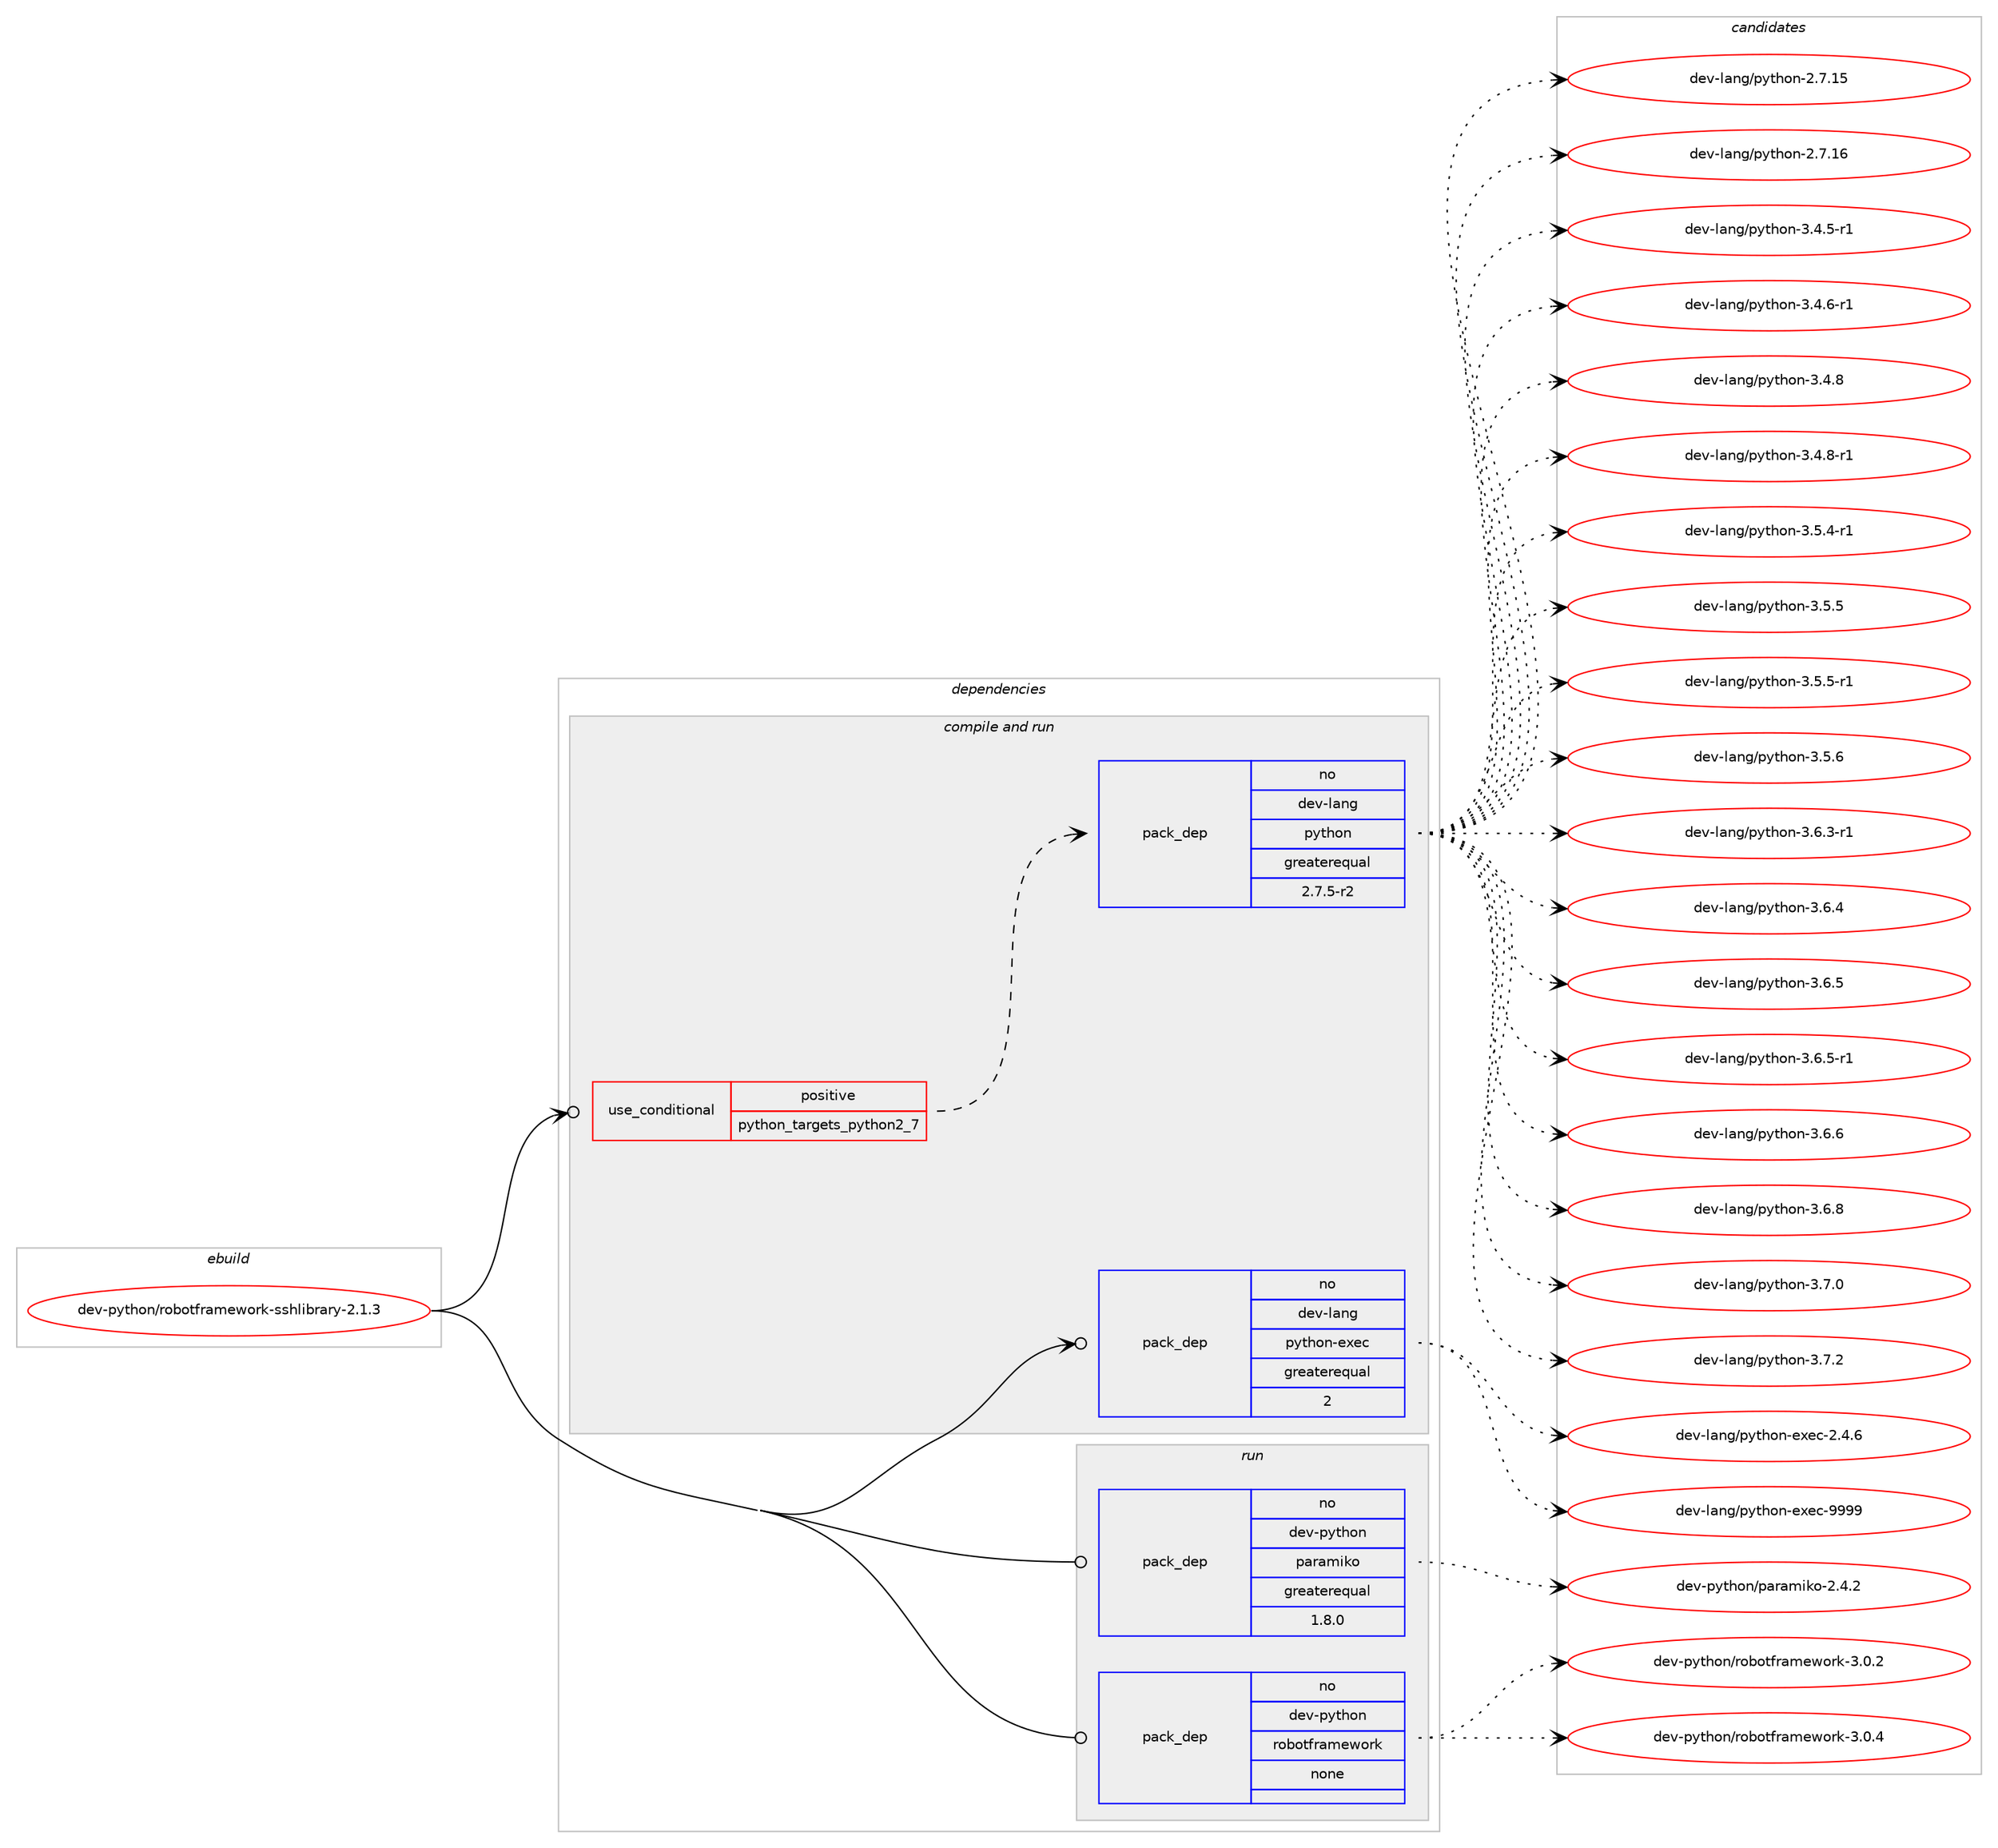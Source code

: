 digraph prolog {

# *************
# Graph options
# *************

newrank=true;
concentrate=true;
compound=true;
graph [rankdir=LR,fontname=Helvetica,fontsize=10,ranksep=1.5];#, ranksep=2.5, nodesep=0.2];
edge  [arrowhead=vee];
node  [fontname=Helvetica,fontsize=10];

# **********
# The ebuild
# **********

subgraph cluster_leftcol {
color=gray;
rank=same;
label=<<i>ebuild</i>>;
id [label="dev-python/robotframework-sshlibrary-2.1.3", color=red, width=4, href="../dev-python/robotframework-sshlibrary-2.1.3.svg"];
}

# ****************
# The dependencies
# ****************

subgraph cluster_midcol {
color=gray;
label=<<i>dependencies</i>>;
subgraph cluster_compile {
fillcolor="#eeeeee";
style=filled;
label=<<i>compile</i>>;
}
subgraph cluster_compileandrun {
fillcolor="#eeeeee";
style=filled;
label=<<i>compile and run</i>>;
subgraph cond383982 {
dependency1439464 [label=<<TABLE BORDER="0" CELLBORDER="1" CELLSPACING="0" CELLPADDING="4"><TR><TD ROWSPAN="3" CELLPADDING="10">use_conditional</TD></TR><TR><TD>positive</TD></TR><TR><TD>python_targets_python2_7</TD></TR></TABLE>>, shape=none, color=red];
subgraph pack1032120 {
dependency1439465 [label=<<TABLE BORDER="0" CELLBORDER="1" CELLSPACING="0" CELLPADDING="4" WIDTH="220"><TR><TD ROWSPAN="6" CELLPADDING="30">pack_dep</TD></TR><TR><TD WIDTH="110">no</TD></TR><TR><TD>dev-lang</TD></TR><TR><TD>python</TD></TR><TR><TD>greaterequal</TD></TR><TR><TD>2.7.5-r2</TD></TR></TABLE>>, shape=none, color=blue];
}
dependency1439464:e -> dependency1439465:w [weight=20,style="dashed",arrowhead="vee"];
}
id:e -> dependency1439464:w [weight=20,style="solid",arrowhead="odotvee"];
subgraph pack1032121 {
dependency1439466 [label=<<TABLE BORDER="0" CELLBORDER="1" CELLSPACING="0" CELLPADDING="4" WIDTH="220"><TR><TD ROWSPAN="6" CELLPADDING="30">pack_dep</TD></TR><TR><TD WIDTH="110">no</TD></TR><TR><TD>dev-lang</TD></TR><TR><TD>python-exec</TD></TR><TR><TD>greaterequal</TD></TR><TR><TD>2</TD></TR></TABLE>>, shape=none, color=blue];
}
id:e -> dependency1439466:w [weight=20,style="solid",arrowhead="odotvee"];
}
subgraph cluster_run {
fillcolor="#eeeeee";
style=filled;
label=<<i>run</i>>;
subgraph pack1032122 {
dependency1439467 [label=<<TABLE BORDER="0" CELLBORDER="1" CELLSPACING="0" CELLPADDING="4" WIDTH="220"><TR><TD ROWSPAN="6" CELLPADDING="30">pack_dep</TD></TR><TR><TD WIDTH="110">no</TD></TR><TR><TD>dev-python</TD></TR><TR><TD>paramiko</TD></TR><TR><TD>greaterequal</TD></TR><TR><TD>1.8.0</TD></TR></TABLE>>, shape=none, color=blue];
}
id:e -> dependency1439467:w [weight=20,style="solid",arrowhead="odot"];
subgraph pack1032123 {
dependency1439468 [label=<<TABLE BORDER="0" CELLBORDER="1" CELLSPACING="0" CELLPADDING="4" WIDTH="220"><TR><TD ROWSPAN="6" CELLPADDING="30">pack_dep</TD></TR><TR><TD WIDTH="110">no</TD></TR><TR><TD>dev-python</TD></TR><TR><TD>robotframework</TD></TR><TR><TD>none</TD></TR><TR><TD></TD></TR></TABLE>>, shape=none, color=blue];
}
id:e -> dependency1439468:w [weight=20,style="solid",arrowhead="odot"];
}
}

# **************
# The candidates
# **************

subgraph cluster_choices {
rank=same;
color=gray;
label=<<i>candidates</i>>;

subgraph choice1032120 {
color=black;
nodesep=1;
choice10010111845108971101034711212111610411111045504655464953 [label="dev-lang/python-2.7.15", color=red, width=4,href="../dev-lang/python-2.7.15.svg"];
choice10010111845108971101034711212111610411111045504655464954 [label="dev-lang/python-2.7.16", color=red, width=4,href="../dev-lang/python-2.7.16.svg"];
choice1001011184510897110103471121211161041111104551465246534511449 [label="dev-lang/python-3.4.5-r1", color=red, width=4,href="../dev-lang/python-3.4.5-r1.svg"];
choice1001011184510897110103471121211161041111104551465246544511449 [label="dev-lang/python-3.4.6-r1", color=red, width=4,href="../dev-lang/python-3.4.6-r1.svg"];
choice100101118451089711010347112121116104111110455146524656 [label="dev-lang/python-3.4.8", color=red, width=4,href="../dev-lang/python-3.4.8.svg"];
choice1001011184510897110103471121211161041111104551465246564511449 [label="dev-lang/python-3.4.8-r1", color=red, width=4,href="../dev-lang/python-3.4.8-r1.svg"];
choice1001011184510897110103471121211161041111104551465346524511449 [label="dev-lang/python-3.5.4-r1", color=red, width=4,href="../dev-lang/python-3.5.4-r1.svg"];
choice100101118451089711010347112121116104111110455146534653 [label="dev-lang/python-3.5.5", color=red, width=4,href="../dev-lang/python-3.5.5.svg"];
choice1001011184510897110103471121211161041111104551465346534511449 [label="dev-lang/python-3.5.5-r1", color=red, width=4,href="../dev-lang/python-3.5.5-r1.svg"];
choice100101118451089711010347112121116104111110455146534654 [label="dev-lang/python-3.5.6", color=red, width=4,href="../dev-lang/python-3.5.6.svg"];
choice1001011184510897110103471121211161041111104551465446514511449 [label="dev-lang/python-3.6.3-r1", color=red, width=4,href="../dev-lang/python-3.6.3-r1.svg"];
choice100101118451089711010347112121116104111110455146544652 [label="dev-lang/python-3.6.4", color=red, width=4,href="../dev-lang/python-3.6.4.svg"];
choice100101118451089711010347112121116104111110455146544653 [label="dev-lang/python-3.6.5", color=red, width=4,href="../dev-lang/python-3.6.5.svg"];
choice1001011184510897110103471121211161041111104551465446534511449 [label="dev-lang/python-3.6.5-r1", color=red, width=4,href="../dev-lang/python-3.6.5-r1.svg"];
choice100101118451089711010347112121116104111110455146544654 [label="dev-lang/python-3.6.6", color=red, width=4,href="../dev-lang/python-3.6.6.svg"];
choice100101118451089711010347112121116104111110455146544656 [label="dev-lang/python-3.6.8", color=red, width=4,href="../dev-lang/python-3.6.8.svg"];
choice100101118451089711010347112121116104111110455146554648 [label="dev-lang/python-3.7.0", color=red, width=4,href="../dev-lang/python-3.7.0.svg"];
choice100101118451089711010347112121116104111110455146554650 [label="dev-lang/python-3.7.2", color=red, width=4,href="../dev-lang/python-3.7.2.svg"];
dependency1439465:e -> choice10010111845108971101034711212111610411111045504655464953:w [style=dotted,weight="100"];
dependency1439465:e -> choice10010111845108971101034711212111610411111045504655464954:w [style=dotted,weight="100"];
dependency1439465:e -> choice1001011184510897110103471121211161041111104551465246534511449:w [style=dotted,weight="100"];
dependency1439465:e -> choice1001011184510897110103471121211161041111104551465246544511449:w [style=dotted,weight="100"];
dependency1439465:e -> choice100101118451089711010347112121116104111110455146524656:w [style=dotted,weight="100"];
dependency1439465:e -> choice1001011184510897110103471121211161041111104551465246564511449:w [style=dotted,weight="100"];
dependency1439465:e -> choice1001011184510897110103471121211161041111104551465346524511449:w [style=dotted,weight="100"];
dependency1439465:e -> choice100101118451089711010347112121116104111110455146534653:w [style=dotted,weight="100"];
dependency1439465:e -> choice1001011184510897110103471121211161041111104551465346534511449:w [style=dotted,weight="100"];
dependency1439465:e -> choice100101118451089711010347112121116104111110455146534654:w [style=dotted,weight="100"];
dependency1439465:e -> choice1001011184510897110103471121211161041111104551465446514511449:w [style=dotted,weight="100"];
dependency1439465:e -> choice100101118451089711010347112121116104111110455146544652:w [style=dotted,weight="100"];
dependency1439465:e -> choice100101118451089711010347112121116104111110455146544653:w [style=dotted,weight="100"];
dependency1439465:e -> choice1001011184510897110103471121211161041111104551465446534511449:w [style=dotted,weight="100"];
dependency1439465:e -> choice100101118451089711010347112121116104111110455146544654:w [style=dotted,weight="100"];
dependency1439465:e -> choice100101118451089711010347112121116104111110455146544656:w [style=dotted,weight="100"];
dependency1439465:e -> choice100101118451089711010347112121116104111110455146554648:w [style=dotted,weight="100"];
dependency1439465:e -> choice100101118451089711010347112121116104111110455146554650:w [style=dotted,weight="100"];
}
subgraph choice1032121 {
color=black;
nodesep=1;
choice1001011184510897110103471121211161041111104510112010199455046524654 [label="dev-lang/python-exec-2.4.6", color=red, width=4,href="../dev-lang/python-exec-2.4.6.svg"];
choice10010111845108971101034711212111610411111045101120101994557575757 [label="dev-lang/python-exec-9999", color=red, width=4,href="../dev-lang/python-exec-9999.svg"];
dependency1439466:e -> choice1001011184510897110103471121211161041111104510112010199455046524654:w [style=dotted,weight="100"];
dependency1439466:e -> choice10010111845108971101034711212111610411111045101120101994557575757:w [style=dotted,weight="100"];
}
subgraph choice1032122 {
color=black;
nodesep=1;
choice10010111845112121116104111110471129711497109105107111455046524650 [label="dev-python/paramiko-2.4.2", color=red, width=4,href="../dev-python/paramiko-2.4.2.svg"];
dependency1439467:e -> choice10010111845112121116104111110471129711497109105107111455046524650:w [style=dotted,weight="100"];
}
subgraph choice1032123 {
color=black;
nodesep=1;
choice10010111845112121116104111110471141119811111610211497109101119111114107455146484650 [label="dev-python/robotframework-3.0.2", color=red, width=4,href="../dev-python/robotframework-3.0.2.svg"];
choice10010111845112121116104111110471141119811111610211497109101119111114107455146484652 [label="dev-python/robotframework-3.0.4", color=red, width=4,href="../dev-python/robotframework-3.0.4.svg"];
dependency1439468:e -> choice10010111845112121116104111110471141119811111610211497109101119111114107455146484650:w [style=dotted,weight="100"];
dependency1439468:e -> choice10010111845112121116104111110471141119811111610211497109101119111114107455146484652:w [style=dotted,weight="100"];
}
}

}
